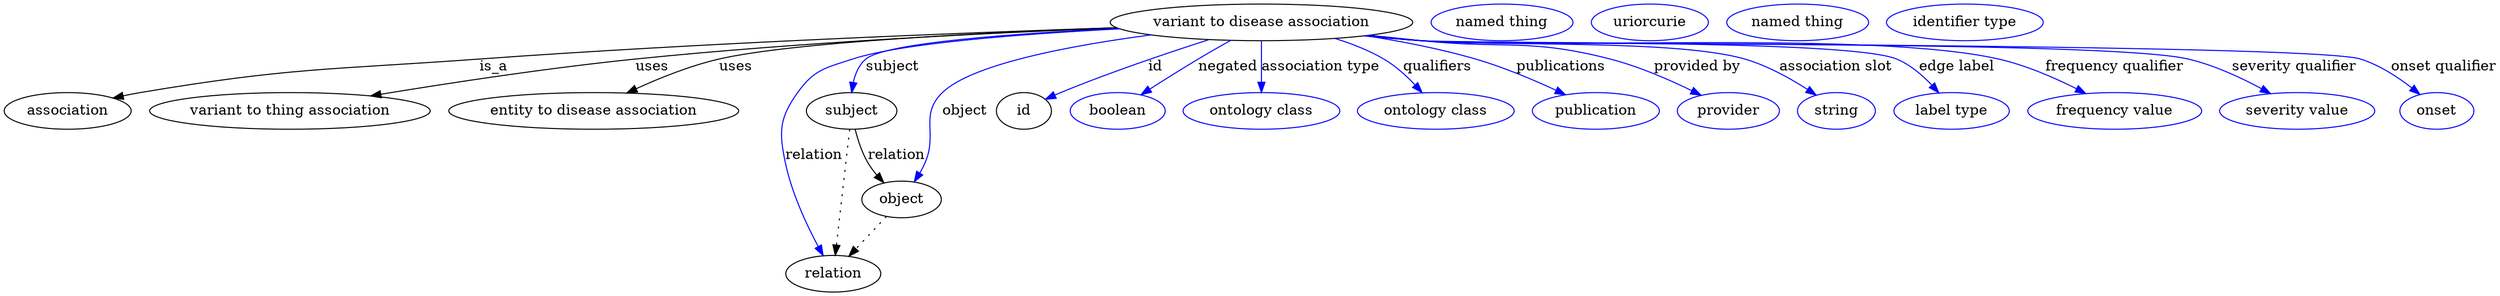 digraph {
	graph [bb="0,0,1989.1,281"];
	node [label="\N"];
	"variant to disease association"	 [height=0.5,
		label="variant to disease association",
		pos="1011.4,263",
		width=3.139];
	association	 [height=0.5,
		pos="49.402,177",
		width=1.3723];
	"variant to disease association" -> association	 [label=is_a,
		lp="387.68,220",
		pos="e,85.642,189.36 901.31,258.84 774.47,253.56 559.84,243.16 375.85,227 256.16,216.49 224.92,220.02 107.4,195 103.51,194.17 99.506,\
193.2 95.507,192.14"];
	"variant to thing association"	 [height=0.5,
		pos="222.4,177",
		width=2.9346];
	"variant to disease association" -> "variant to thing association"	 [label=uses,
		lp="503.46,220",
		pos="e,287.27,191.23 900.95,259.03 795.42,254.37 632.04,244.9 491.29,227 425.22,218.6 350.83,204.39 297.07,193.27"];
	"entity to disease association"	 [height=0.5,
		pos="454.4,177",
		width=3.0164];
	"variant to disease association" -> "entity to disease association"	 [label=uses,
		lp="565.46,220",
		pos="e,481.77,194.51 900.84,259.23 786.57,254.46 616.28,244.66 553.29,227 531.52,220.9 508.9,209.86 490.8,199.71"];
	subject	 [height=0.5,
		pos="661.4,177",
		width=0.97656];
	"variant to disease association" -> subject	 [color=blue,
		label=subject,
		lp="699.23,220",
		pos="e,662.9,195.02 904.27,257.1 813.83,251.19 696.3,240.97 678.75,227 671.9,221.55 667.74,213.23 665.23,204.93",
		style=solid];
	relation	 [height=0.5,
		pos="645.4,18",
		width=1.031];
	"variant to disease association" -> relation	 [color=blue,
		label=relation,
		lp="632.78,134",
		pos="e,637.87,35.718 903.63,257.44 818.74,252.01 707.87,242.3 665.4,227 641.28,218.31 630.88,216.81 617.4,195 601.43,169.17 605.97,157.01 \
610.64,127 615.1,98.366 625.76,66.968 634.12,45.255",
		style=solid];
	object	 [height=0.5,
		pos="705.4,91",
		width=0.88096];
	"variant to disease association" -> object	 [color=blue,
		label=object,
		lp="758.51,177",
		pos="e,714.32,108.32 926.19,251.06 857.22,239.72 767.4,220.61 741.19,195 718.77,173.09 733.31,156.4 722.4,127 721.25,123.89 719.93,120.68 \
718.55,117.52",
		style=solid];
	id	 [height=0.5,
		pos="811.4,177",
		width=0.75];
	"variant to disease association" -> id	 [color=blue,
		label=id,
		lp="924.85,220",
		pos="e,832.98,188.1 968.57,246.2 935.27,232.91 888.06,213.56 847.4,195 845.64,194.19 843.83,193.35 842.02,192.49",
		style=solid];
	negated	 [color=blue,
		height=0.5,
		label=boolean,
		pos="894.4,177",
		width=1.0584];
	"variant to disease association" -> negated	 [color=blue,
		label=negated,
		lp="982.17,220",
		pos="e,915.2,192.28 987.44,245.39 968.92,231.78 943.21,212.88 923.51,198.39",
		style=solid];
	"association type"	 [color=blue,
		height=0.5,
		label="ontology class",
		pos="1011.4,177",
		width=1.6931];
	"variant to disease association" -> "association type"	 [color=blue,
		label="association type",
		lp="1056.3,220",
		pos="e,1011.4,195.21 1011.4,244.76 1011.4,233.36 1011.4,218.43 1011.4,205.49",
		style=solid];
	qualifiers	 [color=blue,
		height=0.5,
		label="ontology class",
		pos="1151.4,177",
		width=1.6931];
	"variant to disease association" -> qualifiers	 [color=blue,
		label=qualifiers,
		lp="1147.5,220",
		pos="e,1138.5,194.67 1065.7,247.06 1079.3,241.79 1093.4,235.15 1105.4,227 1115.3,220.3 1124.5,211.1 1132.1,202.42",
		style=solid];
	publications	 [color=blue,
		height=0.5,
		label=publication,
		pos="1280.4,177",
		width=1.3859];
	"variant to disease association" -> publications	 [color=blue,
		label=publications,
		lp="1244.6,220",
		pos="e,1253.6,192.2 1089.7,250 1117.8,244.31 1149.4,236.68 1177.4,227 1200.5,219.02 1225.1,207.18 1244.5,197.02",
		style=solid];
	"provided by"	 [color=blue,
		height=0.5,
		label=provider,
		pos="1388.4,177",
		width=1.1129];
	"variant to disease association" -> "provided by"	 [color=blue,
		label="provided by",
		lp="1353,220",
		pos="e,1363.6,191.5 1093.4,250.6 1106.8,248.67 1120.5,246.74 1133.4,245 1199.5,236.13 1218.3,245.47 1282.4,227 1307.7,219.72 1334.4,207.05 \
1354.7,196.29",
		style=solid];
	"association slot"	 [color=blue,
		height=0.5,
		label=string,
		pos="1476.4,177",
		width=0.8403];
	"variant to disease association" -> "association slot"	 [color=blue,
		label="association slot",
		lp="1466.4,220",
		pos="e,1457.8,191.23 1091.7,250.26 1105.6,248.32 1119.9,246.47 1133.4,245 1247.2,232.63 1281,260.65 1390.4,227 1411.6,220.49 1433.1,207.95 \
1449.3,197.06",
		style=solid];
	"edge label"	 [color=blue,
		height=0.5,
		label="label type",
		pos="1569.4,177",
		width=1.2425];
	"variant to disease association" -> "edge label"	 [color=blue,
		label="edge label",
		lp="1565,220",
		pos="e,1555.7,194.24 1090.7,250.14 1104.9,248.17 1119.6,246.35 1133.4,245 1217.5,236.82 1435.1,258.99 1513.4,227 1526.7,221.55 1539,211.49 \
1548.6,201.82",
		style=solid];
	"frequency qualifier"	 [color=blue,
		height=0.5,
		label="frequency value",
		pos="1699.4,177",
		width=1.8561];
	"variant to disease association" -> "frequency qualifier"	 [color=blue,
		label="frequency qualifier",
		lp="1689.5,220",
		pos="e,1673.3,193.59 1090.3,250.09 1104.6,248.11 1119.4,246.3 1133.4,245 1236.1,235.46 1497.4,252.26 1597.4,227 1620.9,221.07 1645.3,\
209.31 1664.4,198.68",
		style=solid];
	"severity qualifier"	 [color=blue,
		height=0.5,
		label="severity value",
		pos="1843.4,177",
		width=1.6517];
	"variant to disease association" -> "severity qualifier"	 [color=blue,
		label="severity qualifier",
		lp="1830.6,220",
		pos="e,1818.7,193.67 1090,250.02 1104.4,248.04 1119.3,246.24 1133.4,245 1269.2,233.03 1614.4,261.07 1746.4,227 1768.7,221.23 1791.8,209.64 \
1809.8,199.07",
		style=solid];
	"onset qualifier"	 [color=blue,
		height=0.5,
		label=onset,
		pos="1954.4,177",
		width=0.79928];
	"variant to disease association" -> "onset qualifier"	 [color=blue,
		label="onset qualifier",
		lp="1949.3,220",
		pos="e,1938.2,192.22 1089.7,250.01 1104.2,248.01 1119.2,246.21 1133.4,245 1216.2,237.92 1802.3,252.54 1881.4,227 1899.4,221.18 1917,209.35 \
1930.5,198.66",
		style=solid];
	subject -> relation	 [pos="e,647.22,36.027 659.57,158.76 656.79,131.21 651.51,78.735 648.24,46.223",
		style=dotted];
	subject -> object	 [label=relation,
		lp="701.78,134",
		pos="e,692.09,107.6 666.69,158.91 669.85,149.18 674.3,137.13 679.64,127 681.56,123.36 683.81,119.66 686.16,116.1"];
	"variant to disease association_subject"	 [color=blue,
		height=0.5,
		label="named thing",
		pos="1196.4,263",
		width=1.5019];
	"variant to disease association_relation"	 [color=blue,
		height=0.5,
		label=uriorcurie,
		pos="1313.4,263",
		width=1.2492];
	object -> relation	 [pos="e,659.17,34.752 691.79,74.435 684.09,65.075 674.33,53.191 665.74,42.745",
		style=dotted];
	"variant to disease association_object"	 [color=blue,
		height=0.5,
		label="named thing",
		pos="1430.4,263",
		width=1.5019];
	association_id	 [color=blue,
		height=0.5,
		label="identifier type",
		pos="1562.4,263",
		width=1.652];
}
